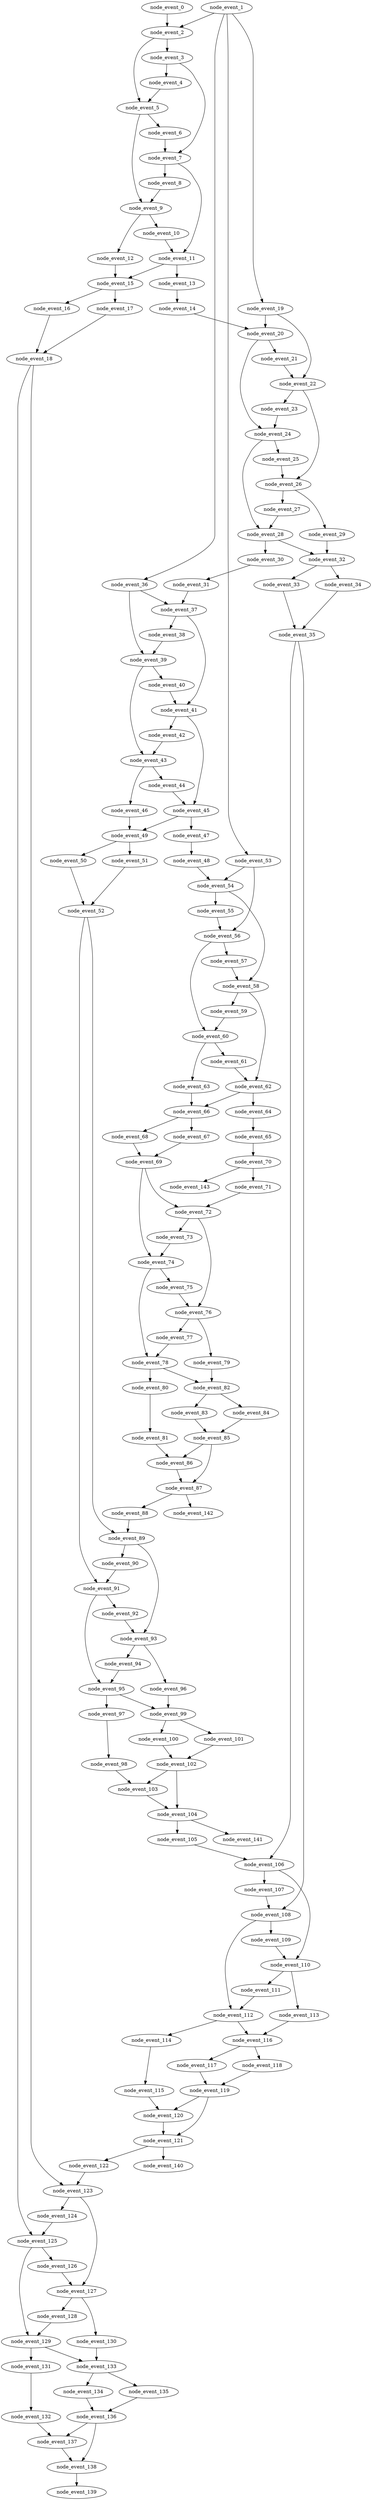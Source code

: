 digraph {
    node_event_0 [EventIndex="0" EventType="DotQasm.Scheduling.GateEvent" Depth="1" Dependencies="0" Latency="00:00:00.0010000" Priority="0.1560000000000001"];
    node_event_1 [EventIndex="1" EventType="DotQasm.Scheduling.GateEvent" Depth="1" Dependencies="0" Latency="00:00:00.0010000" Priority="0.1560000000000001"];
    node_event_2 [EventIndex="2" EventType="DotQasm.Scheduling.ControlledGateEvent" Depth="2" Dependencies="2" Latency="00:00:00.0020000" Priority="0.1550000000000001"];
    node_event_3 [EventIndex="3" EventType="DotQasm.Scheduling.ControlledGateEvent" Depth="3" Dependencies="3" Latency="00:00:00.0020000" Priority="0.1530000000000001"];
    node_event_4 [EventIndex="4" EventType="DotQasm.Scheduling.GateEvent" Depth="4" Dependencies="4" Latency="00:00:00.0010000" Priority="0.1510000000000001"];
    node_event_5 [EventIndex="5" EventType="DotQasm.Scheduling.ControlledGateEvent" Depth="5" Dependencies="8" Latency="00:00:00.0020000" Priority="0.1500000000000001"];
    node_event_6 [EventIndex="6" EventType="DotQasm.Scheduling.GateEvent" Depth="6" Dependencies="9" Latency="00:00:00.0010000" Priority="0.1480000000000001"];
    node_event_7 [EventIndex="7" EventType="DotQasm.Scheduling.ControlledGateEvent" Depth="7" Dependencies="14" Latency="00:00:00.0020000" Priority="0.1470000000000001"];
    node_event_8 [EventIndex="8" EventType="DotQasm.Scheduling.GateEvent" Depth="8" Dependencies="15" Latency="00:00:00.0010000" Priority="0.1450000000000001"];
    node_event_9 [EventIndex="9" EventType="DotQasm.Scheduling.ControlledGateEvent" Depth="9" Dependencies="25" Latency="00:00:00.0020000" Priority="0.1440000000000001"];
    node_event_10 [EventIndex="10" EventType="DotQasm.Scheduling.GateEvent" Depth="10" Dependencies="26" Latency="00:00:00.0010000" Priority="0.1420000000000001"];
    node_event_11 [EventIndex="11" EventType="DotQasm.Scheduling.ControlledGateEvent" Depth="11" Dependencies="42" Latency="00:00:00.0020000" Priority="0.1410000000000001"];
    node_event_12 [EventIndex="12" EventType="DotQasm.Scheduling.GateEvent" Depth="10" Dependencies="26" Latency="00:00:00.0010000" Priority="0.029000000000000012"];
    node_event_13 [EventIndex="13" EventType="DotQasm.Scheduling.GateEvent" Depth="12" Dependencies="43" Latency="00:00:00.0010000" Priority="0.1390000000000001"];
    node_event_14 [EventIndex="14" EventType="DotQasm.Scheduling.GateEvent" Depth="13" Dependencies="44" Latency="00:00:00.0010000" Priority="0.1380000000000001"];
    node_event_15 [EventIndex="15" EventType="DotQasm.Scheduling.ControlledGateEvent" Depth="12" Dependencies="70" Latency="00:00:00.0020000" Priority="0.02800000000000001"];
    node_event_16 [EventIndex="16" EventType="DotQasm.Scheduling.GateEvent" Depth="13" Dependencies="71" Latency="00:00:00.0010000" Priority="0.02600000000000001"];
    node_event_17 [EventIndex="17" EventType="DotQasm.Scheduling.GateEvent" Depth="13" Dependencies="71" Latency="00:00:00.0010000" Priority="0.02600000000000001"];
    node_event_18 [EventIndex="18" EventType="DotQasm.Scheduling.ControlledGateEvent" Depth="14" Dependencies="144" Latency="00:00:00.0020000" Priority="0.02500000000000001"];
    node_event_19 [EventIndex="19" EventType="DotQasm.Scheduling.ControlledGateEvent" Depth="2" Dependencies="1" Latency="00:00:00.0020000" Priority="0.1390000000000001"];
    node_event_20 [EventIndex="20" EventType="DotQasm.Scheduling.ControlledGateEvent" Depth="14" Dependencies="47" Latency="00:00:00.0020000" Priority="0.1370000000000001"];
    node_event_21 [EventIndex="21" EventType="DotQasm.Scheduling.GateEvent" Depth="15" Dependencies="48" Latency="00:00:00.0010000" Priority="0.1350000000000001"];
    node_event_22 [EventIndex="22" EventType="DotQasm.Scheduling.ControlledGateEvent" Depth="16" Dependencies="51" Latency="00:00:00.0020000" Priority="0.1340000000000001"];
    node_event_23 [EventIndex="23" EventType="DotQasm.Scheduling.GateEvent" Depth="17" Dependencies="52" Latency="00:00:00.0010000" Priority="0.1320000000000001"];
    node_event_24 [EventIndex="24" EventType="DotQasm.Scheduling.ControlledGateEvent" Depth="18" Dependencies="101" Latency="00:00:00.0020000" Priority="0.1310000000000001"];
    node_event_25 [EventIndex="25" EventType="DotQasm.Scheduling.GateEvent" Depth="19" Dependencies="102" Latency="00:00:00.0010000" Priority="0.1290000000000001"];
    node_event_26 [EventIndex="26" EventType="DotQasm.Scheduling.ControlledGateEvent" Depth="20" Dependencies="155" Latency="00:00:00.0020000" Priority="0.12800000000000009"];
    node_event_27 [EventIndex="27" EventType="DotQasm.Scheduling.GateEvent" Depth="21" Dependencies="156" Latency="00:00:00.0010000" Priority="0.12600000000000008"];
    node_event_28 [EventIndex="28" EventType="DotQasm.Scheduling.ControlledGateEvent" Depth="22" Dependencies="259" Latency="00:00:00.0020000" Priority="0.12500000000000008"];
    node_event_29 [EventIndex="29" EventType="DotQasm.Scheduling.GateEvent" Depth="21" Dependencies="156" Latency="00:00:00.0010000" Priority="0.05000000000000003"];
    node_event_30 [EventIndex="30" EventType="DotQasm.Scheduling.GateEvent" Depth="23" Dependencies="260" Latency="00:00:00.0010000" Priority="0.1230000000000001"];
    node_event_31 [EventIndex="31" EventType="DotQasm.Scheduling.GateEvent" Depth="24" Dependencies="261" Latency="00:00:00.0010000" Priority="0.1220000000000001"];
    node_event_32 [EventIndex="32" EventType="DotQasm.Scheduling.ControlledGateEvent" Depth="23" Dependencies="417" Latency="00:00:00.0020000" Priority="0.04900000000000003"];
    node_event_33 [EventIndex="33" EventType="DotQasm.Scheduling.GateEvent" Depth="24" Dependencies="418" Latency="00:00:00.0010000" Priority="0.04700000000000003"];
    node_event_34 [EventIndex="34" EventType="DotQasm.Scheduling.GateEvent" Depth="24" Dependencies="418" Latency="00:00:00.0010000" Priority="0.04700000000000003"];
    node_event_35 [EventIndex="35" EventType="DotQasm.Scheduling.ControlledGateEvent" Depth="25" Dependencies="838" Latency="00:00:00.0020000" Priority="0.04600000000000003"];
    node_event_36 [EventIndex="36" EventType="DotQasm.Scheduling.ControlledGateEvent" Depth="2" Dependencies="1" Latency="00:00:00.0020000" Priority="0.1230000000000001"];
    node_event_37 [EventIndex="37" EventType="DotQasm.Scheduling.ControlledGateEvent" Depth="25" Dependencies="264" Latency="00:00:00.0020000" Priority="0.1210000000000001"];
    node_event_38 [EventIndex="38" EventType="DotQasm.Scheduling.GateEvent" Depth="26" Dependencies="265" Latency="00:00:00.0010000" Priority="0.11900000000000009"];
    node_event_39 [EventIndex="39" EventType="DotQasm.Scheduling.ControlledGateEvent" Depth="27" Dependencies="268" Latency="00:00:00.0020000" Priority="0.11800000000000009"];
    node_event_40 [EventIndex="40" EventType="DotQasm.Scheduling.GateEvent" Depth="28" Dependencies="269" Latency="00:00:00.0010000" Priority="0.11600000000000009"];
    node_event_41 [EventIndex="41" EventType="DotQasm.Scheduling.ControlledGateEvent" Depth="29" Dependencies="535" Latency="00:00:00.0020000" Priority="0.11500000000000009"];
    node_event_42 [EventIndex="42" EventType="DotQasm.Scheduling.GateEvent" Depth="30" Dependencies="536" Latency="00:00:00.0010000" Priority="0.11300000000000009"];
    node_event_43 [EventIndex="43" EventType="DotQasm.Scheduling.ControlledGateEvent" Depth="31" Dependencies="806" Latency="00:00:00.0020000" Priority="0.11200000000000009"];
    node_event_44 [EventIndex="44" EventType="DotQasm.Scheduling.GateEvent" Depth="32" Dependencies="807" Latency="00:00:00.0010000" Priority="0.11000000000000008"];
    node_event_45 [EventIndex="45" EventType="DotQasm.Scheduling.ControlledGateEvent" Depth="33" Dependencies="1344" Latency="00:00:00.0020000" Priority="0.10900000000000008"];
    node_event_46 [EventIndex="46" EventType="DotQasm.Scheduling.GateEvent" Depth="32" Dependencies="807" Latency="00:00:00.0010000" Priority="0.07100000000000005"];
    node_event_47 [EventIndex="47" EventType="DotQasm.Scheduling.GateEvent" Depth="34" Dependencies="1345" Latency="00:00:00.0010000" Priority="0.10700000000000008"];
    node_event_48 [EventIndex="48" EventType="DotQasm.Scheduling.GateEvent" Depth="35" Dependencies="1346" Latency="00:00:00.0010000" Priority="0.10600000000000008"];
    node_event_49 [EventIndex="49" EventType="DotQasm.Scheduling.ControlledGateEvent" Depth="34" Dependencies="2153" Latency="00:00:00.0020000" Priority="0.07000000000000005"];
    node_event_50 [EventIndex="50" EventType="DotQasm.Scheduling.GateEvent" Depth="35" Dependencies="2154" Latency="00:00:00.0010000" Priority="0.06800000000000005"];
    node_event_51 [EventIndex="51" EventType="DotQasm.Scheduling.GateEvent" Depth="35" Dependencies="2154" Latency="00:00:00.0010000" Priority="0.06800000000000005"];
    node_event_52 [EventIndex="52" EventType="DotQasm.Scheduling.ControlledGateEvent" Depth="36" Dependencies="4310" Latency="00:00:00.0020000" Priority="0.06700000000000005"];
    node_event_53 [EventIndex="53" EventType="DotQasm.Scheduling.ControlledGateEvent" Depth="2" Dependencies="1" Latency="00:00:00.0020000" Priority="0.10700000000000008"];
    node_event_54 [EventIndex="54" EventType="DotQasm.Scheduling.ControlledGateEvent" Depth="36" Dependencies="1349" Latency="00:00:00.0020000" Priority="0.10500000000000008"];
    node_event_55 [EventIndex="55" EventType="DotQasm.Scheduling.GateEvent" Depth="37" Dependencies="1350" Latency="00:00:00.0010000" Priority="0.10300000000000008"];
    node_event_56 [EventIndex="56" EventType="DotQasm.Scheduling.ControlledGateEvent" Depth="38" Dependencies="1353" Latency="00:00:00.0020000" Priority="0.10200000000000008"];
    node_event_57 [EventIndex="57" EventType="DotQasm.Scheduling.GateEvent" Depth="39" Dependencies="1354" Latency="00:00:00.0010000" Priority="0.10000000000000007"];
    node_event_58 [EventIndex="58" EventType="DotQasm.Scheduling.ControlledGateEvent" Depth="40" Dependencies="2705" Latency="00:00:00.0020000" Priority="0.09900000000000007"];
    node_event_59 [EventIndex="59" EventType="DotQasm.Scheduling.GateEvent" Depth="41" Dependencies="2706" Latency="00:00:00.0010000" Priority="0.09700000000000007"];
    node_event_60 [EventIndex="60" EventType="DotQasm.Scheduling.ControlledGateEvent" Depth="42" Dependencies="4061" Latency="00:00:00.0020000" Priority="0.09600000000000007"];
    node_event_61 [EventIndex="61" EventType="DotQasm.Scheduling.GateEvent" Depth="43" Dependencies="4062" Latency="00:00:00.0010000" Priority="0.09400000000000007"];
    node_event_62 [EventIndex="62" EventType="DotQasm.Scheduling.ControlledGateEvent" Depth="44" Dependencies="6769" Latency="00:00:00.0020000" Priority="0.09300000000000007"];
    node_event_63 [EventIndex="63" EventType="DotQasm.Scheduling.GateEvent" Depth="43" Dependencies="4062" Latency="00:00:00.0010000" Priority="0.09200000000000007"];
    node_event_64 [EventIndex="64" EventType="DotQasm.Scheduling.GateEvent" Depth="45" Dependencies="6770" Latency="00:00:00.0010000" Priority="0.09100000000000007"];
    node_event_65 [EventIndex="65" EventType="DotQasm.Scheduling.GateEvent" Depth="46" Dependencies="6771" Latency="00:00:00.0010000" Priority="0.09000000000000007"];
    node_event_66 [EventIndex="66" EventType="DotQasm.Scheduling.ControlledGateEvent" Depth="45" Dependencies="10833" Latency="00:00:00.0020000" Priority="0.09100000000000007"];
    node_event_67 [EventIndex="67" EventType="DotQasm.Scheduling.GateEvent" Depth="46" Dependencies="10834" Latency="00:00:00.0010000" Priority="0.08900000000000007"];
    node_event_68 [EventIndex="68" EventType="DotQasm.Scheduling.GateEvent" Depth="46" Dependencies="10834" Latency="00:00:00.0010000" Priority="0.08900000000000007"];
    node_event_69 [EventIndex="69" EventType="DotQasm.Scheduling.ControlledGateEvent" Depth="47" Dependencies="21670" Latency="00:00:00.0020000" Priority="0.08800000000000006"];
    node_event_70 [EventIndex="70" EventType="DotQasm.Scheduling.ControlledGateEvent" Depth="47" Dependencies="6772" Latency="00:00:00.0020000" Priority="0.08900000000000007"];
    node_event_71 [EventIndex="71" EventType="DotQasm.Scheduling.GateEvent" Depth="48" Dependencies="6773" Latency="00:00:00.0010000" Priority="0.08700000000000006"];
    node_event_72 [EventIndex="72" EventType="DotQasm.Scheduling.ControlledGateEvent" Depth="49" Dependencies="28445" Latency="00:00:00.0020000" Priority="0.08600000000000006"];
    node_event_73 [EventIndex="73" EventType="DotQasm.Scheduling.GateEvent" Depth="50" Dependencies="28446" Latency="00:00:00.0010000" Priority="0.08400000000000006"];
    node_event_74 [EventIndex="74" EventType="DotQasm.Scheduling.ControlledGateEvent" Depth="51" Dependencies="50118" Latency="00:00:00.0020000" Priority="0.08300000000000006"];
    node_event_75 [EventIndex="75" EventType="DotQasm.Scheduling.GateEvent" Depth="52" Dependencies="50119" Latency="00:00:00.0010000" Priority="0.08100000000000006"];
    node_event_76 [EventIndex="76" EventType="DotQasm.Scheduling.ControlledGateEvent" Depth="53" Dependencies="78566" Latency="00:00:00.0020000" Priority="0.08000000000000006"];
    node_event_77 [EventIndex="77" EventType="DotQasm.Scheduling.GateEvent" Depth="54" Dependencies="78567" Latency="00:00:00.0010000" Priority="0.07800000000000006"];
    node_event_78 [EventIndex="78" EventType="DotQasm.Scheduling.ControlledGateEvent" Depth="55" Dependencies="128687" Latency="00:00:00.0020000" Priority="0.07700000000000005"];
    node_event_79 [EventIndex="79" EventType="DotQasm.Scheduling.GateEvent" Depth="54" Dependencies="78567" Latency="00:00:00.0010000" Priority="0.07600000000000005"];
    node_event_80 [EventIndex="80" EventType="DotQasm.Scheduling.GateEvent" Depth="56" Dependencies="128688" Latency="00:00:00.0010000" Priority="0.07200000000000005"];
    node_event_81 [EventIndex="81" EventType="DotQasm.Scheduling.GateEvent" Depth="57" Dependencies="128689" Latency="00:00:00.0010000" Priority="0.07100000000000005"];
    node_event_82 [EventIndex="82" EventType="DotQasm.Scheduling.ControlledGateEvent" Depth="56" Dependencies="207256" Latency="00:00:00.0020000" Priority="0.07500000000000005"];
    node_event_83 [EventIndex="83" EventType="DotQasm.Scheduling.GateEvent" Depth="57" Dependencies="207257" Latency="00:00:00.0010000" Priority="0.07300000000000005"];
    node_event_84 [EventIndex="84" EventType="DotQasm.Scheduling.GateEvent" Depth="57" Dependencies="207257" Latency="00:00:00.0010000" Priority="0.07300000000000005"];
    node_event_85 [EventIndex="85" EventType="DotQasm.Scheduling.ControlledGateEvent" Depth="58" Dependencies="414516" Latency="00:00:00.0020000" Priority="0.07200000000000005"];
    node_event_86 [EventIndex="86" EventType="DotQasm.Scheduling.ControlledGateEvent" Depth="59" Dependencies="543207" Latency="00:00:00.0020000" Priority="0.07000000000000005"];
    node_event_87 [EventIndex="87" EventType="DotQasm.Scheduling.ControlledGateEvent" Depth="60" Dependencies="957725" Latency="00:00:00.0020000" Priority="0.06800000000000005"];
    node_event_88 [EventIndex="88" EventType="DotQasm.Scheduling.GateEvent" Depth="61" Dependencies="957726" Latency="00:00:00.0010000" Priority="0.06600000000000004"];
    node_event_89 [EventIndex="89" EventType="DotQasm.Scheduling.ControlledGateEvent" Depth="62" Dependencies="962038" Latency="00:00:00.0020000" Priority="0.06500000000000004"];
    node_event_90 [EventIndex="90" EventType="DotQasm.Scheduling.GateEvent" Depth="63" Dependencies="962039" Latency="00:00:00.0010000" Priority="0.06300000000000004"];
    node_event_91 [EventIndex="91" EventType="DotQasm.Scheduling.ControlledGateEvent" Depth="64" Dependencies="966351" Latency="00:00:00.0020000" Priority="0.06200000000000004"];
    node_event_92 [EventIndex="92" EventType="DotQasm.Scheduling.GateEvent" Depth="65" Dependencies="966352" Latency="00:00:00.0010000" Priority="0.06000000000000004"];
    node_event_93 [EventIndex="93" EventType="DotQasm.Scheduling.ControlledGateEvent" Depth="66" Dependencies="1928392" Latency="00:00:00.0020000" Priority="0.05900000000000004"];
    node_event_94 [EventIndex="94" EventType="DotQasm.Scheduling.GateEvent" Depth="67" Dependencies="1928393" Latency="00:00:00.0010000" Priority="0.05700000000000004"];
    node_event_95 [EventIndex="95" EventType="DotQasm.Scheduling.ControlledGateEvent" Depth="68" Dependencies="2894746" Latency="00:00:00.0020000" Priority="0.056000000000000036"];
    node_event_96 [EventIndex="96" EventType="DotQasm.Scheduling.GateEvent" Depth="67" Dependencies="1928393" Latency="00:00:00.0010000" Priority="0.055000000000000035"];
    node_event_97 [EventIndex="97" EventType="DotQasm.Scheduling.GateEvent" Depth="69" Dependencies="2894747" Latency="00:00:00.0010000" Priority="0.05100000000000003"];
    node_event_98 [EventIndex="98" EventType="DotQasm.Scheduling.GateEvent" Depth="70" Dependencies="2894748" Latency="00:00:00.0010000" Priority="0.05000000000000003"];
    node_event_99 [EventIndex="99" EventType="DotQasm.Scheduling.ControlledGateEvent" Depth="69" Dependencies="4823141" Latency="00:00:00.0020000" Priority="0.054000000000000034"];
    node_event_100 [EventIndex="100" EventType="DotQasm.Scheduling.GateEvent" Depth="70" Dependencies="4823142" Latency="00:00:00.0010000" Priority="0.05200000000000003"];
    node_event_101 [EventIndex="101" EventType="DotQasm.Scheduling.GateEvent" Depth="70" Dependencies="4823142" Latency="00:00:00.0010000" Priority="0.05200000000000003"];
    node_event_102 [EventIndex="102" EventType="DotQasm.Scheduling.ControlledGateEvent" Depth="71" Dependencies="9646286" Latency="00:00:00.0020000" Priority="0.05100000000000003"];
    node_event_103 [EventIndex="103" EventType="DotQasm.Scheduling.ControlledGateEvent" Depth="72" Dependencies="12541036" Latency="00:00:00.0020000" Priority="0.04900000000000003"];
    node_event_104 [EventIndex="104" EventType="DotQasm.Scheduling.ControlledGateEvent" Depth="73" Dependencies="22187324" Latency="00:00:00.0020000" Priority="0.04700000000000003"];
    node_event_105 [EventIndex="105" EventType="DotQasm.Scheduling.GateEvent" Depth="74" Dependencies="22187325" Latency="00:00:00.0010000" Priority="0.045000000000000026"];
    node_event_106 [EventIndex="106" EventType="DotQasm.Scheduling.ControlledGateEvent" Depth="75" Dependencies="22188165" Latency="00:00:00.0020000" Priority="0.044000000000000025"];
    node_event_107 [EventIndex="107" EventType="DotQasm.Scheduling.GateEvent" Depth="76" Dependencies="22188166" Latency="00:00:00.0010000" Priority="0.04200000000000002"];
    node_event_108 [EventIndex="108" EventType="DotQasm.Scheduling.ControlledGateEvent" Depth="77" Dependencies="22189006" Latency="00:00:00.0020000" Priority="0.04100000000000002"];
    node_event_109 [EventIndex="109" EventType="DotQasm.Scheduling.GateEvent" Depth="78" Dependencies="22189007" Latency="00:00:00.0010000" Priority="0.03900000000000002"];
    node_event_110 [EventIndex="110" EventType="DotQasm.Scheduling.ControlledGateEvent" Depth="79" Dependencies="44377174" Latency="00:00:00.0020000" Priority="0.03800000000000002"];
    node_event_111 [EventIndex="111" EventType="DotQasm.Scheduling.GateEvent" Depth="80" Dependencies="44377175" Latency="00:00:00.0010000" Priority="0.03600000000000002"];
    node_event_112 [EventIndex="112" EventType="DotQasm.Scheduling.ControlledGateEvent" Depth="81" Dependencies="66566183" Latency="00:00:00.0020000" Priority="0.03500000000000002"];
    node_event_113 [EventIndex="113" EventType="DotQasm.Scheduling.GateEvent" Depth="80" Dependencies="44377175" Latency="00:00:00.0010000" Priority="0.034000000000000016"];
    node_event_114 [EventIndex="114" EventType="DotQasm.Scheduling.GateEvent" Depth="82" Dependencies="66566184" Latency="00:00:00.0010000" Priority="0.030000000000000013"];
    node_event_115 [EventIndex="115" EventType="DotQasm.Scheduling.GateEvent" Depth="83" Dependencies="66566185" Latency="00:00:00.0010000" Priority="0.029000000000000012"];
    node_event_116 [EventIndex="116" EventType="DotQasm.Scheduling.ControlledGateEvent" Depth="82" Dependencies="110943360" Latency="00:00:00.0020000" Priority="0.033000000000000015"];
    node_event_117 [EventIndex="117" EventType="DotQasm.Scheduling.GateEvent" Depth="83" Dependencies="110943361" Latency="00:00:00.0010000" Priority="0.031000000000000014"];
    node_event_118 [EventIndex="118" EventType="DotQasm.Scheduling.GateEvent" Depth="83" Dependencies="110943361" Latency="00:00:00.0010000" Priority="0.031000000000000014"];
    node_event_119 [EventIndex="119" EventType="DotQasm.Scheduling.ControlledGateEvent" Depth="84" Dependencies="221886724" Latency="00:00:00.0020000" Priority="0.030000000000000013"];
    node_event_120 [EventIndex="120" EventType="DotQasm.Scheduling.ControlledGateEvent" Depth="85" Dependencies="288452911" Latency="00:00:00.0020000" Priority="0.02800000000000001"];
    node_event_121 [EventIndex="121" EventType="DotQasm.Scheduling.ControlledGateEvent" Depth="86" Dependencies="510339637" Latency="00:00:00.0020000" Priority="0.02600000000000001"];
    node_event_122 [EventIndex="122" EventType="DotQasm.Scheduling.GateEvent" Depth="87" Dependencies="510339638" Latency="00:00:00.0010000" Priority="0.024000000000000007"];
    node_event_123 [EventIndex="123" EventType="DotQasm.Scheduling.ControlledGateEvent" Depth="88" Dependencies="510339784" Latency="00:00:00.0020000" Priority="0.023000000000000007"];
    node_event_124 [EventIndex="124" EventType="DotQasm.Scheduling.GateEvent" Depth="89" Dependencies="510339785" Latency="00:00:00.0010000" Priority="0.021000000000000005"];
    node_event_125 [EventIndex="125" EventType="DotQasm.Scheduling.ControlledGateEvent" Depth="90" Dependencies="510339931" Latency="00:00:00.0020000" Priority="0.020000000000000004"];
    node_event_126 [EventIndex="126" EventType="DotQasm.Scheduling.GateEvent" Depth="91" Dependencies="510339932" Latency="00:00:00.0010000" Priority="0.018000000000000002"];
    node_event_127 [EventIndex="127" EventType="DotQasm.Scheduling.ControlledGateEvent" Depth="92" Dependencies="1020679718" Latency="00:00:00.0020000" Priority="0.017"];
    node_event_128 [EventIndex="128" EventType="DotQasm.Scheduling.GateEvent" Depth="93" Dependencies="1020679719" Latency="00:00:00.0010000" Priority="0.015000000000000003"];
    node_event_129 [EventIndex="129" EventType="DotQasm.Scheduling.ControlledGateEvent" Depth="94" Dependencies="1531019652" Latency="00:00:00.0020000" Priority="0.014000000000000002"];
    node_event_130 [EventIndex="130" EventType="DotQasm.Scheduling.GateEvent" Depth="93" Dependencies="1020679719" Latency="00:00:00.0010000" Priority="0.013000000000000001"];
    node_event_131 [EventIndex="131" EventType="DotQasm.Scheduling.GateEvent" Depth="95" Dependencies="1531019653" Latency="00:00:00.0010000" Priority="0.009000000000000001"];
    node_event_132 [EventIndex="132" EventType="DotQasm.Scheduling.GateEvent" Depth="96" Dependencies="1531019654" Latency="00:00:00.0010000" Priority="0.008"];
    node_event_133 [EventIndex="133" EventType="DotQasm.Scheduling.ControlledGateEvent" Depth="95" Dependencies="-1743267923" Latency="00:00:00.0020000" Priority="0.012000000000000002"];
    node_event_134 [EventIndex="134" EventType="DotQasm.Scheduling.GateEvent" Depth="96" Dependencies="-1743267922" Latency="00:00:00.0010000" Priority="0.010000000000000002"];
    node_event_135 [EventIndex="135" EventType="DotQasm.Scheduling.GateEvent" Depth="96" Dependencies="-1743267922" Latency="00:00:00.0010000" Priority="0.010000000000000002"];
    node_event_136 [EventIndex="136" EventType="DotQasm.Scheduling.ControlledGateEvent" Depth="97" Dependencies="808431454" Latency="00:00:00.0020000" Priority="0.009000000000000001"];
    node_event_137 [EventIndex="137" EventType="DotQasm.Scheduling.ControlledGateEvent" Depth="98" Dependencies="-1955516186" Latency="00:00:00.0020000" Priority="0.007"];
    node_event_138 [EventIndex="138" EventType="DotQasm.Scheduling.ControlledGateEvent" Depth="99" Dependencies="-1147084730" Latency="00:00:00.0020000" Priority="0.005"];
    node_event_139 [EventIndex="139" EventType="DotQasm.Scheduling.MeasurementEvent" Depth="100" Dependencies="-1147084729" Latency="00:00:00.0030000" Priority="0.003"];
    node_event_140 [EventIndex="140" EventType="DotQasm.Scheduling.MeasurementEvent" Depth="87" Dependencies="510339638" Latency="00:00:00.0030000" Priority="0.003"];
    node_event_141 [EventIndex="141" EventType="DotQasm.Scheduling.MeasurementEvent" Depth="74" Dependencies="22187325" Latency="00:00:00.0030000" Priority="0.003"];
    node_event_142 [EventIndex="142" EventType="DotQasm.Scheduling.MeasurementEvent" Depth="61" Dependencies="957726" Latency="00:00:00.0030000" Priority="0.003"];
    node_event_143 [EventIndex="143" EventType="DotQasm.Scheduling.MeasurementEvent" Depth="48" Dependencies="6773" Latency="00:00:00.0030000" Priority="0.003"];
    node_event_0 -> node_event_2;
    node_event_1 -> node_event_2;
    node_event_1 -> node_event_19;
    node_event_1 -> node_event_36;
    node_event_1 -> node_event_53;
    node_event_2 -> node_event_3;
    node_event_2 -> node_event_5;
    node_event_3 -> node_event_4;
    node_event_3 -> node_event_7;
    node_event_4 -> node_event_5;
    node_event_5 -> node_event_6;
    node_event_5 -> node_event_9;
    node_event_6 -> node_event_7;
    node_event_7 -> node_event_8;
    node_event_7 -> node_event_11;
    node_event_8 -> node_event_9;
    node_event_9 -> node_event_10;
    node_event_9 -> node_event_12;
    node_event_10 -> node_event_11;
    node_event_11 -> node_event_13;
    node_event_11 -> node_event_15;
    node_event_12 -> node_event_15;
    node_event_13 -> node_event_14;
    node_event_14 -> node_event_20;
    node_event_15 -> node_event_16;
    node_event_15 -> node_event_17;
    node_event_16 -> node_event_18;
    node_event_17 -> node_event_18;
    node_event_18 -> node_event_123;
    node_event_18 -> node_event_125;
    node_event_19 -> node_event_20;
    node_event_19 -> node_event_22;
    node_event_20 -> node_event_21;
    node_event_20 -> node_event_24;
    node_event_21 -> node_event_22;
    node_event_22 -> node_event_23;
    node_event_22 -> node_event_26;
    node_event_23 -> node_event_24;
    node_event_24 -> node_event_25;
    node_event_24 -> node_event_28;
    node_event_25 -> node_event_26;
    node_event_26 -> node_event_27;
    node_event_26 -> node_event_29;
    node_event_27 -> node_event_28;
    node_event_28 -> node_event_30;
    node_event_28 -> node_event_32;
    node_event_29 -> node_event_32;
    node_event_30 -> node_event_31;
    node_event_31 -> node_event_37;
    node_event_32 -> node_event_33;
    node_event_32 -> node_event_34;
    node_event_33 -> node_event_35;
    node_event_34 -> node_event_35;
    node_event_35 -> node_event_106;
    node_event_35 -> node_event_108;
    node_event_36 -> node_event_37;
    node_event_36 -> node_event_39;
    node_event_37 -> node_event_38;
    node_event_37 -> node_event_41;
    node_event_38 -> node_event_39;
    node_event_39 -> node_event_40;
    node_event_39 -> node_event_43;
    node_event_40 -> node_event_41;
    node_event_41 -> node_event_42;
    node_event_41 -> node_event_45;
    node_event_42 -> node_event_43;
    node_event_43 -> node_event_44;
    node_event_43 -> node_event_46;
    node_event_44 -> node_event_45;
    node_event_45 -> node_event_47;
    node_event_45 -> node_event_49;
    node_event_46 -> node_event_49;
    node_event_47 -> node_event_48;
    node_event_48 -> node_event_54;
    node_event_49 -> node_event_50;
    node_event_49 -> node_event_51;
    node_event_50 -> node_event_52;
    node_event_51 -> node_event_52;
    node_event_52 -> node_event_89;
    node_event_52 -> node_event_91;
    node_event_53 -> node_event_54;
    node_event_53 -> node_event_56;
    node_event_54 -> node_event_55;
    node_event_54 -> node_event_58;
    node_event_55 -> node_event_56;
    node_event_56 -> node_event_57;
    node_event_56 -> node_event_60;
    node_event_57 -> node_event_58;
    node_event_58 -> node_event_59;
    node_event_58 -> node_event_62;
    node_event_59 -> node_event_60;
    node_event_60 -> node_event_61;
    node_event_60 -> node_event_63;
    node_event_61 -> node_event_62;
    node_event_62 -> node_event_64;
    node_event_62 -> node_event_66;
    node_event_63 -> node_event_66;
    node_event_64 -> node_event_65;
    node_event_65 -> node_event_70;
    node_event_66 -> node_event_67;
    node_event_66 -> node_event_68;
    node_event_67 -> node_event_69;
    node_event_68 -> node_event_69;
    node_event_69 -> node_event_72;
    node_event_69 -> node_event_74;
    node_event_70 -> node_event_71;
    node_event_70 -> node_event_143;
    node_event_71 -> node_event_72;
    node_event_72 -> node_event_73;
    node_event_72 -> node_event_76;
    node_event_73 -> node_event_74;
    node_event_74 -> node_event_75;
    node_event_74 -> node_event_78;
    node_event_75 -> node_event_76;
    node_event_76 -> node_event_77;
    node_event_76 -> node_event_79;
    node_event_77 -> node_event_78;
    node_event_78 -> node_event_80;
    node_event_78 -> node_event_82;
    node_event_79 -> node_event_82;
    node_event_80 -> node_event_81;
    node_event_81 -> node_event_86;
    node_event_82 -> node_event_83;
    node_event_82 -> node_event_84;
    node_event_83 -> node_event_85;
    node_event_84 -> node_event_85;
    node_event_85 -> node_event_86;
    node_event_85 -> node_event_87;
    node_event_86 -> node_event_87;
    node_event_87 -> node_event_88;
    node_event_87 -> node_event_142;
    node_event_88 -> node_event_89;
    node_event_89 -> node_event_90;
    node_event_89 -> node_event_93;
    node_event_90 -> node_event_91;
    node_event_91 -> node_event_92;
    node_event_91 -> node_event_95;
    node_event_92 -> node_event_93;
    node_event_93 -> node_event_94;
    node_event_93 -> node_event_96;
    node_event_94 -> node_event_95;
    node_event_95 -> node_event_97;
    node_event_95 -> node_event_99;
    node_event_96 -> node_event_99;
    node_event_97 -> node_event_98;
    node_event_98 -> node_event_103;
    node_event_99 -> node_event_100;
    node_event_99 -> node_event_101;
    node_event_100 -> node_event_102;
    node_event_101 -> node_event_102;
    node_event_102 -> node_event_103;
    node_event_102 -> node_event_104;
    node_event_103 -> node_event_104;
    node_event_104 -> node_event_105;
    node_event_104 -> node_event_141;
    node_event_105 -> node_event_106;
    node_event_106 -> node_event_107;
    node_event_106 -> node_event_110;
    node_event_107 -> node_event_108;
    node_event_108 -> node_event_109;
    node_event_108 -> node_event_112;
    node_event_109 -> node_event_110;
    node_event_110 -> node_event_111;
    node_event_110 -> node_event_113;
    node_event_111 -> node_event_112;
    node_event_112 -> node_event_114;
    node_event_112 -> node_event_116;
    node_event_113 -> node_event_116;
    node_event_114 -> node_event_115;
    node_event_115 -> node_event_120;
    node_event_116 -> node_event_117;
    node_event_116 -> node_event_118;
    node_event_117 -> node_event_119;
    node_event_118 -> node_event_119;
    node_event_119 -> node_event_120;
    node_event_119 -> node_event_121;
    node_event_120 -> node_event_121;
    node_event_121 -> node_event_122;
    node_event_121 -> node_event_140;
    node_event_122 -> node_event_123;
    node_event_123 -> node_event_124;
    node_event_123 -> node_event_127;
    node_event_124 -> node_event_125;
    node_event_125 -> node_event_126;
    node_event_125 -> node_event_129;
    node_event_126 -> node_event_127;
    node_event_127 -> node_event_128;
    node_event_127 -> node_event_130;
    node_event_128 -> node_event_129;
    node_event_129 -> node_event_131;
    node_event_129 -> node_event_133;
    node_event_130 -> node_event_133;
    node_event_131 -> node_event_132;
    node_event_132 -> node_event_137;
    node_event_133 -> node_event_134;
    node_event_133 -> node_event_135;
    node_event_134 -> node_event_136;
    node_event_135 -> node_event_136;
    node_event_136 -> node_event_137;
    node_event_136 -> node_event_138;
    node_event_137 -> node_event_138;
    node_event_138 -> node_event_139;
}
